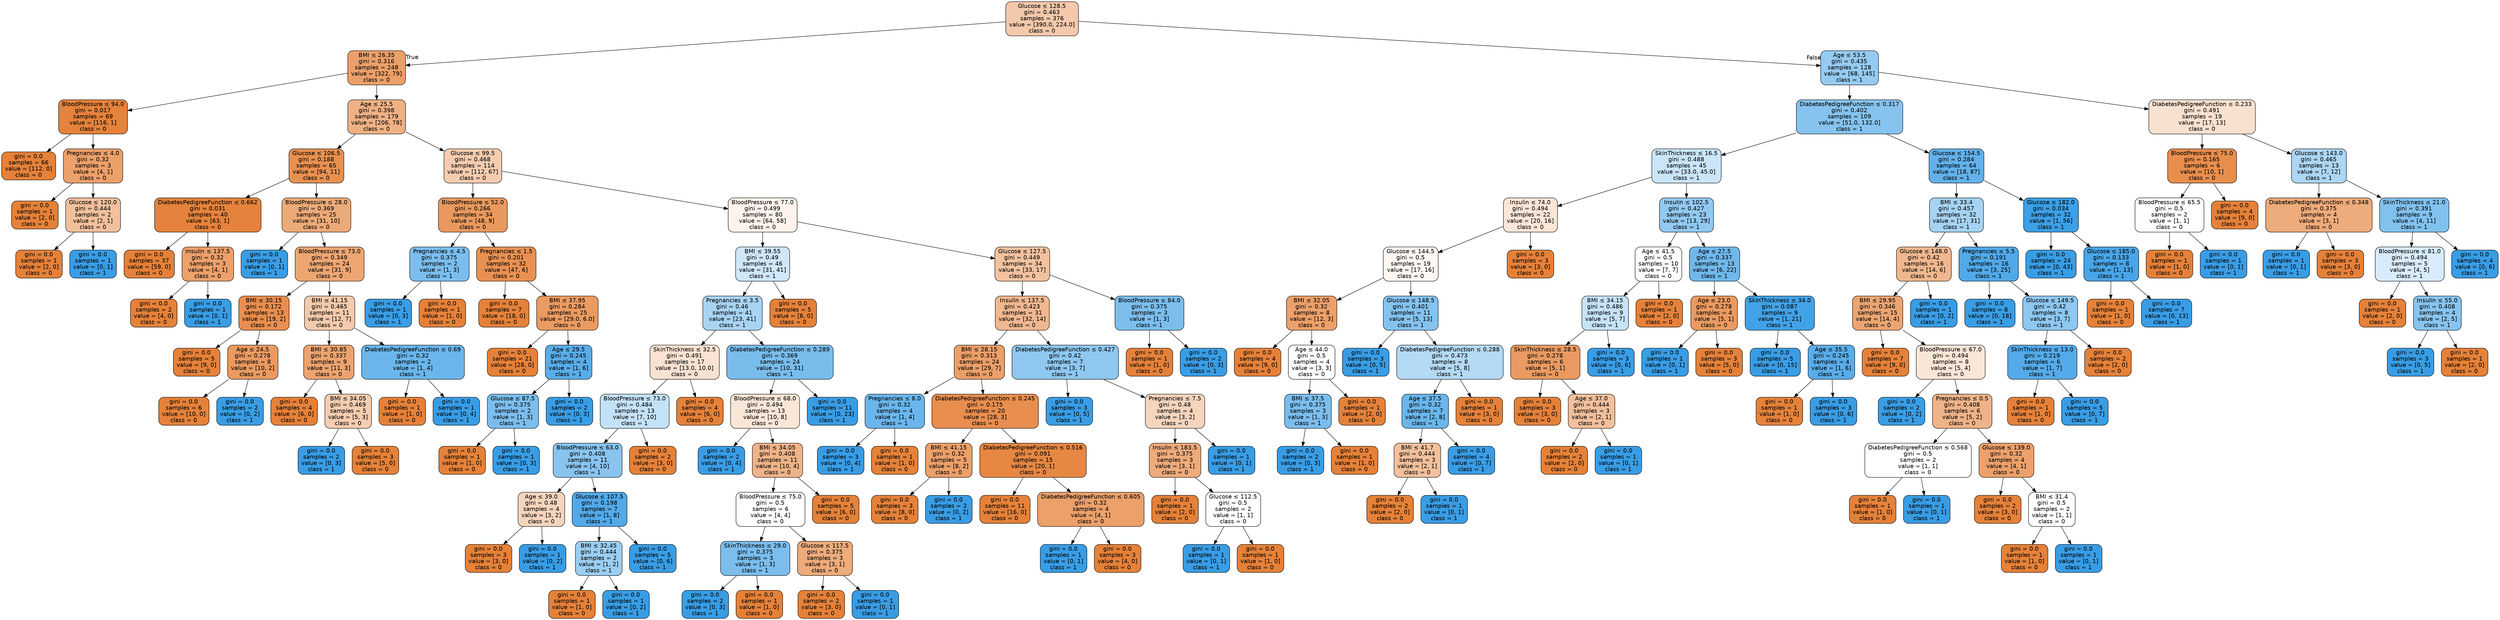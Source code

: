 digraph Tree {
node [shape=box, style="filled, rounded", color="black", fontname="helvetica"] ;
edge [fontname="helvetica"] ;
0 [label=<Glucose &le; 128.5<br/>gini = 0.463<br/>samples = 376<br/>value = [390.0, 224.0]<br/>class = 0>, fillcolor="#f4c9ab"] ;
1 [label=<BMI &le; 26.35<br/>gini = 0.316<br/>samples = 248<br/>value = [322, 79]<br/>class = 0>, fillcolor="#eba06a"] ;
0 -> 1 [labeldistance=2.5, labelangle=45, headlabel="True"] ;
2 [label=<BloodPressure &le; 94.0<br/>gini = 0.017<br/>samples = 69<br/>value = [116, 1]<br/>class = 0>, fillcolor="#e5823b"] ;
1 -> 2 ;
3 [label=<gini = 0.0<br/>samples = 66<br/>value = [112, 0]<br/>class = 0>, fillcolor="#e58139"] ;
2 -> 3 ;
4 [label=<Pregnancies &le; 4.0<br/>gini = 0.32<br/>samples = 3<br/>value = [4, 1]<br/>class = 0>, fillcolor="#eca06a"] ;
2 -> 4 ;
5 [label=<gini = 0.0<br/>samples = 1<br/>value = [2, 0]<br/>class = 0>, fillcolor="#e58139"] ;
4 -> 5 ;
6 [label=<Glucose &le; 120.0<br/>gini = 0.444<br/>samples = 2<br/>value = [2, 1]<br/>class = 0>, fillcolor="#f2c09c"] ;
4 -> 6 ;
7 [label=<gini = 0.0<br/>samples = 1<br/>value = [2, 0]<br/>class = 0>, fillcolor="#e58139"] ;
6 -> 7 ;
8 [label=<gini = 0.0<br/>samples = 1<br/>value = [0, 1]<br/>class = 1>, fillcolor="#399de5"] ;
6 -> 8 ;
9 [label=<Age &le; 25.5<br/>gini = 0.398<br/>samples = 179<br/>value = [206, 78]<br/>class = 0>, fillcolor="#efb184"] ;
1 -> 9 ;
10 [label=<Glucose &le; 106.5<br/>gini = 0.188<br/>samples = 65<br/>value = [94, 11]<br/>class = 0>, fillcolor="#e89050"] ;
9 -> 10 ;
11 [label=<DiabetesPedigreeFunction &le; 0.662<br/>gini = 0.031<br/>samples = 40<br/>value = [63, 1]<br/>class = 0>, fillcolor="#e5833c"] ;
10 -> 11 ;
12 [label=<gini = 0.0<br/>samples = 37<br/>value = [59, 0]<br/>class = 0>, fillcolor="#e58139"] ;
11 -> 12 ;
13 [label=<Insulin &le; 137.5<br/>gini = 0.32<br/>samples = 3<br/>value = [4, 1]<br/>class = 0>, fillcolor="#eca06a"] ;
11 -> 13 ;
14 [label=<gini = 0.0<br/>samples = 2<br/>value = [4, 0]<br/>class = 0>, fillcolor="#e58139"] ;
13 -> 14 ;
15 [label=<gini = 0.0<br/>samples = 1<br/>value = [0, 1]<br/>class = 1>, fillcolor="#399de5"] ;
13 -> 15 ;
16 [label=<BloodPressure &le; 28.0<br/>gini = 0.369<br/>samples = 25<br/>value = [31, 10]<br/>class = 0>, fillcolor="#edaa79"] ;
10 -> 16 ;
17 [label=<gini = 0.0<br/>samples = 1<br/>value = [0, 1]<br/>class = 1>, fillcolor="#399de5"] ;
16 -> 17 ;
18 [label=<BloodPressure &le; 73.0<br/>gini = 0.349<br/>samples = 24<br/>value = [31, 9]<br/>class = 0>, fillcolor="#eda672"] ;
16 -> 18 ;
19 [label=<BMI &le; 30.15<br/>gini = 0.172<br/>samples = 13<br/>value = [19, 2]<br/>class = 0>, fillcolor="#e88e4e"] ;
18 -> 19 ;
20 [label=<gini = 0.0<br/>samples = 5<br/>value = [9, 0]<br/>class = 0>, fillcolor="#e58139"] ;
19 -> 20 ;
21 [label=<Age &le; 24.5<br/>gini = 0.278<br/>samples = 8<br/>value = [10, 2]<br/>class = 0>, fillcolor="#ea9a61"] ;
19 -> 21 ;
22 [label=<gini = 0.0<br/>samples = 6<br/>value = [10, 0]<br/>class = 0>, fillcolor="#e58139"] ;
21 -> 22 ;
23 [label=<gini = 0.0<br/>samples = 2<br/>value = [0, 2]<br/>class = 1>, fillcolor="#399de5"] ;
21 -> 23 ;
24 [label=<BMI &le; 41.15<br/>gini = 0.465<br/>samples = 11<br/>value = [12, 7]<br/>class = 0>, fillcolor="#f4caac"] ;
18 -> 24 ;
25 [label=<BMI &le; 30.85<br/>gini = 0.337<br/>samples = 9<br/>value = [11, 3]<br/>class = 0>, fillcolor="#eca36f"] ;
24 -> 25 ;
26 [label=<gini = 0.0<br/>samples = 4<br/>value = [6, 0]<br/>class = 0>, fillcolor="#e58139"] ;
25 -> 26 ;
27 [label=<BMI &le; 34.05<br/>gini = 0.469<br/>samples = 5<br/>value = [5, 3]<br/>class = 0>, fillcolor="#f5cdb0"] ;
25 -> 27 ;
28 [label=<gini = 0.0<br/>samples = 2<br/>value = [0, 3]<br/>class = 1>, fillcolor="#399de5"] ;
27 -> 28 ;
29 [label=<gini = 0.0<br/>samples = 3<br/>value = [5, 0]<br/>class = 0>, fillcolor="#e58139"] ;
27 -> 29 ;
30 [label=<DiabetesPedigreeFunction &le; 0.69<br/>gini = 0.32<br/>samples = 2<br/>value = [1, 4]<br/>class = 1>, fillcolor="#6ab6ec"] ;
24 -> 30 ;
31 [label=<gini = 0.0<br/>samples = 1<br/>value = [1, 0]<br/>class = 0>, fillcolor="#e58139"] ;
30 -> 31 ;
32 [label=<gini = 0.0<br/>samples = 1<br/>value = [0, 4]<br/>class = 1>, fillcolor="#399de5"] ;
30 -> 32 ;
33 [label=<Glucose &le; 99.5<br/>gini = 0.468<br/>samples = 114<br/>value = [112, 67]<br/>class = 0>, fillcolor="#f5ccaf"] ;
9 -> 33 ;
34 [label=<BloodPressure &le; 52.0<br/>gini = 0.266<br/>samples = 34<br/>value = [48, 9]<br/>class = 0>, fillcolor="#ea995e"] ;
33 -> 34 ;
35 [label=<Pregnancies &le; 4.5<br/>gini = 0.375<br/>samples = 2<br/>value = [1, 3]<br/>class = 1>, fillcolor="#7bbeee"] ;
34 -> 35 ;
36 [label=<gini = 0.0<br/>samples = 1<br/>value = [0, 3]<br/>class = 1>, fillcolor="#399de5"] ;
35 -> 36 ;
37 [label=<gini = 0.0<br/>samples = 1<br/>value = [1, 0]<br/>class = 0>, fillcolor="#e58139"] ;
35 -> 37 ;
38 [label=<Pregnancies &le; 1.5<br/>gini = 0.201<br/>samples = 32<br/>value = [47, 6]<br/>class = 0>, fillcolor="#e89152"] ;
34 -> 38 ;
39 [label=<gini = 0.0<br/>samples = 7<br/>value = [18, 0]<br/>class = 0>, fillcolor="#e58139"] ;
38 -> 39 ;
40 [label=<BMI &le; 37.95<br/>gini = 0.284<br/>samples = 25<br/>value = [29.0, 6.0]<br/>class = 0>, fillcolor="#ea9b62"] ;
38 -> 40 ;
41 [label=<gini = 0.0<br/>samples = 21<br/>value = [28, 0]<br/>class = 0>, fillcolor="#e58139"] ;
40 -> 41 ;
42 [label=<Age &le; 29.5<br/>gini = 0.245<br/>samples = 4<br/>value = [1, 6]<br/>class = 1>, fillcolor="#5aade9"] ;
40 -> 42 ;
43 [label=<Glucose &le; 87.5<br/>gini = 0.375<br/>samples = 2<br/>value = [1, 3]<br/>class = 1>, fillcolor="#7bbeee"] ;
42 -> 43 ;
44 [label=<gini = 0.0<br/>samples = 1<br/>value = [1, 0]<br/>class = 0>, fillcolor="#e58139"] ;
43 -> 44 ;
45 [label=<gini = 0.0<br/>samples = 1<br/>value = [0, 3]<br/>class = 1>, fillcolor="#399de5"] ;
43 -> 45 ;
46 [label=<gini = 0.0<br/>samples = 2<br/>value = [0, 3]<br/>class = 1>, fillcolor="#399de5"] ;
42 -> 46 ;
47 [label=<BloodPressure &le; 77.0<br/>gini = 0.499<br/>samples = 80<br/>value = [64, 58]<br/>class = 0>, fillcolor="#fdf3ec"] ;
33 -> 47 ;
48 [label=<BMI &le; 39.55<br/>gini = 0.49<br/>samples = 46<br/>value = [31, 41]<br/>class = 1>, fillcolor="#cfe7f9"] ;
47 -> 48 ;
49 [label=<Pregnancies &le; 3.5<br/>gini = 0.46<br/>samples = 41<br/>value = [23, 41]<br/>class = 1>, fillcolor="#a8d4f4"] ;
48 -> 49 ;
50 [label=<SkinThickness &le; 32.5<br/>gini = 0.491<br/>samples = 17<br/>value = [13.0, 10.0]<br/>class = 0>, fillcolor="#f9e2d1"] ;
49 -> 50 ;
51 [label=<BloodPressure &le; 73.0<br/>gini = 0.484<br/>samples = 13<br/>value = [7, 10]<br/>class = 1>, fillcolor="#c4e2f7"] ;
50 -> 51 ;
52 [label=<BloodPressure &le; 63.0<br/>gini = 0.408<br/>samples = 11<br/>value = [4, 10]<br/>class = 1>, fillcolor="#88c4ef"] ;
51 -> 52 ;
53 [label=<Age &le; 39.0<br/>gini = 0.48<br/>samples = 4<br/>value = [3, 2]<br/>class = 0>, fillcolor="#f6d5bd"] ;
52 -> 53 ;
54 [label=<gini = 0.0<br/>samples = 3<br/>value = [3, 0]<br/>class = 0>, fillcolor="#e58139"] ;
53 -> 54 ;
55 [label=<gini = 0.0<br/>samples = 1<br/>value = [0, 2]<br/>class = 1>, fillcolor="#399de5"] ;
53 -> 55 ;
56 [label=<Glucose &le; 107.5<br/>gini = 0.198<br/>samples = 7<br/>value = [1, 8]<br/>class = 1>, fillcolor="#52a9e8"] ;
52 -> 56 ;
57 [label=<BMI &le; 32.45<br/>gini = 0.444<br/>samples = 2<br/>value = [1, 2]<br/>class = 1>, fillcolor="#9ccef2"] ;
56 -> 57 ;
58 [label=<gini = 0.0<br/>samples = 1<br/>value = [1, 0]<br/>class = 0>, fillcolor="#e58139"] ;
57 -> 58 ;
59 [label=<gini = 0.0<br/>samples = 1<br/>value = [0, 2]<br/>class = 1>, fillcolor="#399de5"] ;
57 -> 59 ;
60 [label=<gini = 0.0<br/>samples = 5<br/>value = [0, 6]<br/>class = 1>, fillcolor="#399de5"] ;
56 -> 60 ;
61 [label=<gini = 0.0<br/>samples = 2<br/>value = [3, 0]<br/>class = 0>, fillcolor="#e58139"] ;
51 -> 61 ;
62 [label=<gini = 0.0<br/>samples = 4<br/>value = [6, 0]<br/>class = 0>, fillcolor="#e58139"] ;
50 -> 62 ;
63 [label=<DiabetesPedigreeFunction &le; 0.289<br/>gini = 0.369<br/>samples = 24<br/>value = [10, 31]<br/>class = 1>, fillcolor="#79bded"] ;
49 -> 63 ;
64 [label=<BloodPressure &le; 68.0<br/>gini = 0.494<br/>samples = 13<br/>value = [10, 8]<br/>class = 0>, fillcolor="#fae6d7"] ;
63 -> 64 ;
65 [label=<gini = 0.0<br/>samples = 2<br/>value = [0, 4]<br/>class = 1>, fillcolor="#399de5"] ;
64 -> 65 ;
66 [label=<BMI &le; 34.05<br/>gini = 0.408<br/>samples = 11<br/>value = [10, 4]<br/>class = 0>, fillcolor="#efb388"] ;
64 -> 66 ;
67 [label=<BloodPressure &le; 75.0<br/>gini = 0.5<br/>samples = 6<br/>value = [4, 4]<br/>class = 0>, fillcolor="#ffffff"] ;
66 -> 67 ;
68 [label=<SkinThickness &le; 29.0<br/>gini = 0.375<br/>samples = 3<br/>value = [1, 3]<br/>class = 1>, fillcolor="#7bbeee"] ;
67 -> 68 ;
69 [label=<gini = 0.0<br/>samples = 2<br/>value = [0, 3]<br/>class = 1>, fillcolor="#399de5"] ;
68 -> 69 ;
70 [label=<gini = 0.0<br/>samples = 1<br/>value = [1, 0]<br/>class = 0>, fillcolor="#e58139"] ;
68 -> 70 ;
71 [label=<Glucose &le; 117.5<br/>gini = 0.375<br/>samples = 3<br/>value = [3, 1]<br/>class = 0>, fillcolor="#eeab7b"] ;
67 -> 71 ;
72 [label=<gini = 0.0<br/>samples = 2<br/>value = [3, 0]<br/>class = 0>, fillcolor="#e58139"] ;
71 -> 72 ;
73 [label=<gini = 0.0<br/>samples = 1<br/>value = [0, 1]<br/>class = 1>, fillcolor="#399de5"] ;
71 -> 73 ;
74 [label=<gini = 0.0<br/>samples = 5<br/>value = [6, 0]<br/>class = 0>, fillcolor="#e58139"] ;
66 -> 74 ;
75 [label=<gini = 0.0<br/>samples = 11<br/>value = [0, 23]<br/>class = 1>, fillcolor="#399de5"] ;
63 -> 75 ;
76 [label=<gini = 0.0<br/>samples = 5<br/>value = [8, 0]<br/>class = 0>, fillcolor="#e58139"] ;
48 -> 76 ;
77 [label=<Glucose &le; 127.5<br/>gini = 0.449<br/>samples = 34<br/>value = [33, 17]<br/>class = 0>, fillcolor="#f2c29f"] ;
47 -> 77 ;
78 [label=<Insulin &le; 137.5<br/>gini = 0.423<br/>samples = 31<br/>value = [32, 14]<br/>class = 0>, fillcolor="#f0b890"] ;
77 -> 78 ;
79 [label=<BMI &le; 28.15<br/>gini = 0.313<br/>samples = 24<br/>value = [29, 7]<br/>class = 0>, fillcolor="#eb9f69"] ;
78 -> 79 ;
80 [label=<Pregnancies &le; 8.0<br/>gini = 0.32<br/>samples = 4<br/>value = [1, 4]<br/>class = 1>, fillcolor="#6ab6ec"] ;
79 -> 80 ;
81 [label=<gini = 0.0<br/>samples = 3<br/>value = [0, 4]<br/>class = 1>, fillcolor="#399de5"] ;
80 -> 81 ;
82 [label=<gini = 0.0<br/>samples = 1<br/>value = [1, 0]<br/>class = 0>, fillcolor="#e58139"] ;
80 -> 82 ;
83 [label=<DiabetesPedigreeFunction &le; 0.245<br/>gini = 0.175<br/>samples = 20<br/>value = [28, 3]<br/>class = 0>, fillcolor="#e88e4e"] ;
79 -> 83 ;
84 [label=<BMI &le; 41.15<br/>gini = 0.32<br/>samples = 5<br/>value = [8, 2]<br/>class = 0>, fillcolor="#eca06a"] ;
83 -> 84 ;
85 [label=<gini = 0.0<br/>samples = 3<br/>value = [8, 0]<br/>class = 0>, fillcolor="#e58139"] ;
84 -> 85 ;
86 [label=<gini = 0.0<br/>samples = 2<br/>value = [0, 2]<br/>class = 1>, fillcolor="#399de5"] ;
84 -> 86 ;
87 [label=<DiabetesPedigreeFunction &le; 0.516<br/>gini = 0.091<br/>samples = 15<br/>value = [20, 1]<br/>class = 0>, fillcolor="#e68743"] ;
83 -> 87 ;
88 [label=<gini = 0.0<br/>samples = 11<br/>value = [16, 0]<br/>class = 0>, fillcolor="#e58139"] ;
87 -> 88 ;
89 [label=<DiabetesPedigreeFunction &le; 0.605<br/>gini = 0.32<br/>samples = 4<br/>value = [4, 1]<br/>class = 0>, fillcolor="#eca06a"] ;
87 -> 89 ;
90 [label=<gini = 0.0<br/>samples = 1<br/>value = [0, 1]<br/>class = 1>, fillcolor="#399de5"] ;
89 -> 90 ;
91 [label=<gini = 0.0<br/>samples = 3<br/>value = [4, 0]<br/>class = 0>, fillcolor="#e58139"] ;
89 -> 91 ;
92 [label=<DiabetesPedigreeFunction &le; 0.427<br/>gini = 0.42<br/>samples = 7<br/>value = [3, 7]<br/>class = 1>, fillcolor="#8ec7f0"] ;
78 -> 92 ;
93 [label=<gini = 0.0<br/>samples = 3<br/>value = [0, 5]<br/>class = 1>, fillcolor="#399de5"] ;
92 -> 93 ;
94 [label=<Pregnancies &le; 7.5<br/>gini = 0.48<br/>samples = 4<br/>value = [3, 2]<br/>class = 0>, fillcolor="#f6d5bd"] ;
92 -> 94 ;
95 [label=<Insulin &le; 183.5<br/>gini = 0.375<br/>samples = 3<br/>value = [3, 1]<br/>class = 0>, fillcolor="#eeab7b"] ;
94 -> 95 ;
96 [label=<gini = 0.0<br/>samples = 1<br/>value = [2, 0]<br/>class = 0>, fillcolor="#e58139"] ;
95 -> 96 ;
97 [label=<Glucose &le; 112.5<br/>gini = 0.5<br/>samples = 2<br/>value = [1, 1]<br/>class = 0>, fillcolor="#ffffff"] ;
95 -> 97 ;
98 [label=<gini = 0.0<br/>samples = 1<br/>value = [0, 1]<br/>class = 1>, fillcolor="#399de5"] ;
97 -> 98 ;
99 [label=<gini = 0.0<br/>samples = 1<br/>value = [1, 0]<br/>class = 0>, fillcolor="#e58139"] ;
97 -> 99 ;
100 [label=<gini = 0.0<br/>samples = 1<br/>value = [0, 1]<br/>class = 1>, fillcolor="#399de5"] ;
94 -> 100 ;
101 [label=<BloodPressure &le; 84.0<br/>gini = 0.375<br/>samples = 3<br/>value = [1, 3]<br/>class = 1>, fillcolor="#7bbeee"] ;
77 -> 101 ;
102 [label=<gini = 0.0<br/>samples = 1<br/>value = [1, 0]<br/>class = 0>, fillcolor="#e58139"] ;
101 -> 102 ;
103 [label=<gini = 0.0<br/>samples = 2<br/>value = [0, 3]<br/>class = 1>, fillcolor="#399de5"] ;
101 -> 103 ;
104 [label=<Age &le; 53.5<br/>gini = 0.435<br/>samples = 128<br/>value = [68, 145]<br/>class = 1>, fillcolor="#96cbf1"] ;
0 -> 104 [labeldistance=2.5, labelangle=-45, headlabel="False"] ;
105 [label=<DiabetesPedigreeFunction &le; 0.317<br/>gini = 0.402<br/>samples = 109<br/>value = [51.0, 132.0]<br/>class = 1>, fillcolor="#86c3ef"] ;
104 -> 105 ;
106 [label=<SkinThickness &le; 16.5<br/>gini = 0.488<br/>samples = 45<br/>value = [33.0, 45.0]<br/>class = 1>, fillcolor="#cae5f8"] ;
105 -> 106 ;
107 [label=<Insulin &le; 74.0<br/>gini = 0.494<br/>samples = 22<br/>value = [20, 16]<br/>class = 0>, fillcolor="#fae6d7"] ;
106 -> 107 ;
108 [label=<Glucose &le; 144.5<br/>gini = 0.5<br/>samples = 19<br/>value = [17, 16]<br/>class = 0>, fillcolor="#fdf8f3"] ;
107 -> 108 ;
109 [label=<BMI &le; 32.05<br/>gini = 0.32<br/>samples = 8<br/>value = [12, 3]<br/>class = 0>, fillcolor="#eca06a"] ;
108 -> 109 ;
110 [label=<gini = 0.0<br/>samples = 4<br/>value = [9, 0]<br/>class = 0>, fillcolor="#e58139"] ;
109 -> 110 ;
111 [label=<Age &le; 44.0<br/>gini = 0.5<br/>samples = 4<br/>value = [3, 3]<br/>class = 0>, fillcolor="#ffffff"] ;
109 -> 111 ;
112 [label=<BMI &le; 37.5<br/>gini = 0.375<br/>samples = 3<br/>value = [1, 3]<br/>class = 1>, fillcolor="#7bbeee"] ;
111 -> 112 ;
113 [label=<gini = 0.0<br/>samples = 2<br/>value = [0, 3]<br/>class = 1>, fillcolor="#399de5"] ;
112 -> 113 ;
114 [label=<gini = 0.0<br/>samples = 1<br/>value = [1, 0]<br/>class = 0>, fillcolor="#e58139"] ;
112 -> 114 ;
115 [label=<gini = 0.0<br/>samples = 1<br/>value = [2, 0]<br/>class = 0>, fillcolor="#e58139"] ;
111 -> 115 ;
116 [label=<Glucose &le; 148.5<br/>gini = 0.401<br/>samples = 11<br/>value = [5, 13]<br/>class = 1>, fillcolor="#85c3ef"] ;
108 -> 116 ;
117 [label=<gini = 0.0<br/>samples = 3<br/>value = [0, 5]<br/>class = 1>, fillcolor="#399de5"] ;
116 -> 117 ;
118 [label=<DiabetesPedigreeFunction &le; 0.288<br/>gini = 0.473<br/>samples = 8<br/>value = [5, 8]<br/>class = 1>, fillcolor="#b5daf5"] ;
116 -> 118 ;
119 [label=<Age &le; 37.5<br/>gini = 0.32<br/>samples = 7<br/>value = [2, 8]<br/>class = 1>, fillcolor="#6ab6ec"] ;
118 -> 119 ;
120 [label=<BMI &le; 41.7<br/>gini = 0.444<br/>samples = 3<br/>value = [2, 1]<br/>class = 0>, fillcolor="#f2c09c"] ;
119 -> 120 ;
121 [label=<gini = 0.0<br/>samples = 2<br/>value = [2, 0]<br/>class = 0>, fillcolor="#e58139"] ;
120 -> 121 ;
122 [label=<gini = 0.0<br/>samples = 1<br/>value = [0, 1]<br/>class = 1>, fillcolor="#399de5"] ;
120 -> 122 ;
123 [label=<gini = 0.0<br/>samples = 4<br/>value = [0, 7]<br/>class = 1>, fillcolor="#399de5"] ;
119 -> 123 ;
124 [label=<gini = 0.0<br/>samples = 1<br/>value = [3, 0]<br/>class = 0>, fillcolor="#e58139"] ;
118 -> 124 ;
125 [label=<gini = 0.0<br/>samples = 3<br/>value = [3, 0]<br/>class = 0>, fillcolor="#e58139"] ;
107 -> 125 ;
126 [label=<Insulin &le; 102.5<br/>gini = 0.427<br/>samples = 23<br/>value = [13, 29]<br/>class = 1>, fillcolor="#92c9f1"] ;
106 -> 126 ;
127 [label=<Age &le; 41.5<br/>gini = 0.5<br/>samples = 10<br/>value = [7, 7]<br/>class = 0>, fillcolor="#ffffff"] ;
126 -> 127 ;
128 [label=<BMI &le; 34.15<br/>gini = 0.486<br/>samples = 9<br/>value = [5, 7]<br/>class = 1>, fillcolor="#c6e3f8"] ;
127 -> 128 ;
129 [label=<SkinThickness &le; 28.5<br/>gini = 0.278<br/>samples = 6<br/>value = [5, 1]<br/>class = 0>, fillcolor="#ea9a61"] ;
128 -> 129 ;
130 [label=<gini = 0.0<br/>samples = 3<br/>value = [3, 0]<br/>class = 0>, fillcolor="#e58139"] ;
129 -> 130 ;
131 [label=<Age &le; 37.0<br/>gini = 0.444<br/>samples = 3<br/>value = [2, 1]<br/>class = 0>, fillcolor="#f2c09c"] ;
129 -> 131 ;
132 [label=<gini = 0.0<br/>samples = 2<br/>value = [2, 0]<br/>class = 0>, fillcolor="#e58139"] ;
131 -> 132 ;
133 [label=<gini = 0.0<br/>samples = 1<br/>value = [0, 1]<br/>class = 1>, fillcolor="#399de5"] ;
131 -> 133 ;
134 [label=<gini = 0.0<br/>samples = 3<br/>value = [0, 6]<br/>class = 1>, fillcolor="#399de5"] ;
128 -> 134 ;
135 [label=<gini = 0.0<br/>samples = 1<br/>value = [2, 0]<br/>class = 0>, fillcolor="#e58139"] ;
127 -> 135 ;
136 [label=<Age &le; 27.5<br/>gini = 0.337<br/>samples = 13<br/>value = [6, 22]<br/>class = 1>, fillcolor="#6fb8ec"] ;
126 -> 136 ;
137 [label=<Age &le; 23.0<br/>gini = 0.278<br/>samples = 4<br/>value = [5, 1]<br/>class = 0>, fillcolor="#ea9a61"] ;
136 -> 137 ;
138 [label=<gini = 0.0<br/>samples = 1<br/>value = [0, 1]<br/>class = 1>, fillcolor="#399de5"] ;
137 -> 138 ;
139 [label=<gini = 0.0<br/>samples = 3<br/>value = [5, 0]<br/>class = 0>, fillcolor="#e58139"] ;
137 -> 139 ;
140 [label=<SkinThickness &le; 34.0<br/>gini = 0.087<br/>samples = 9<br/>value = [1, 21]<br/>class = 1>, fillcolor="#42a2e6"] ;
136 -> 140 ;
141 [label=<gini = 0.0<br/>samples = 5<br/>value = [0, 15]<br/>class = 1>, fillcolor="#399de5"] ;
140 -> 141 ;
142 [label=<Age &le; 35.5<br/>gini = 0.245<br/>samples = 4<br/>value = [1, 6]<br/>class = 1>, fillcolor="#5aade9"] ;
140 -> 142 ;
143 [label=<gini = 0.0<br/>samples = 1<br/>value = [1, 0]<br/>class = 0>, fillcolor="#e58139"] ;
142 -> 143 ;
144 [label=<gini = 0.0<br/>samples = 3<br/>value = [0, 6]<br/>class = 1>, fillcolor="#399de5"] ;
142 -> 144 ;
145 [label=<Glucose &le; 154.5<br/>gini = 0.284<br/>samples = 64<br/>value = [18, 87]<br/>class = 1>, fillcolor="#62b1ea"] ;
105 -> 145 ;
146 [label=<BMI &le; 33.4<br/>gini = 0.457<br/>samples = 32<br/>value = [17, 31]<br/>class = 1>, fillcolor="#a6d3f3"] ;
145 -> 146 ;
147 [label=<Glucose &le; 148.0<br/>gini = 0.42<br/>samples = 16<br/>value = [14, 6]<br/>class = 0>, fillcolor="#f0b78e"] ;
146 -> 147 ;
148 [label=<BMI &le; 29.95<br/>gini = 0.346<br/>samples = 15<br/>value = [14, 4]<br/>class = 0>, fillcolor="#eca572"] ;
147 -> 148 ;
149 [label=<gini = 0.0<br/>samples = 7<br/>value = [9, 0]<br/>class = 0>, fillcolor="#e58139"] ;
148 -> 149 ;
150 [label=<BloodPressure &le; 67.0<br/>gini = 0.494<br/>samples = 8<br/>value = [5, 4]<br/>class = 0>, fillcolor="#fae6d7"] ;
148 -> 150 ;
151 [label=<gini = 0.0<br/>samples = 2<br/>value = [0, 2]<br/>class = 1>, fillcolor="#399de5"] ;
150 -> 151 ;
152 [label=<Pregnancies &le; 0.5<br/>gini = 0.408<br/>samples = 6<br/>value = [5, 2]<br/>class = 0>, fillcolor="#efb388"] ;
150 -> 152 ;
153 [label=<DiabetesPedigreeFunction &le; 0.568<br/>gini = 0.5<br/>samples = 2<br/>value = [1, 1]<br/>class = 0>, fillcolor="#ffffff"] ;
152 -> 153 ;
154 [label=<gini = 0.0<br/>samples = 1<br/>value = [1, 0]<br/>class = 0>, fillcolor="#e58139"] ;
153 -> 154 ;
155 [label=<gini = 0.0<br/>samples = 1<br/>value = [0, 1]<br/>class = 1>, fillcolor="#399de5"] ;
153 -> 155 ;
156 [label=<Glucose &le; 139.0<br/>gini = 0.32<br/>samples = 4<br/>value = [4, 1]<br/>class = 0>, fillcolor="#eca06a"] ;
152 -> 156 ;
157 [label=<gini = 0.0<br/>samples = 2<br/>value = [3, 0]<br/>class = 0>, fillcolor="#e58139"] ;
156 -> 157 ;
158 [label=<BMI &le; 31.4<br/>gini = 0.5<br/>samples = 2<br/>value = [1, 1]<br/>class = 0>, fillcolor="#ffffff"] ;
156 -> 158 ;
159 [label=<gini = 0.0<br/>samples = 1<br/>value = [1, 0]<br/>class = 0>, fillcolor="#e58139"] ;
158 -> 159 ;
160 [label=<gini = 0.0<br/>samples = 1<br/>value = [0, 1]<br/>class = 1>, fillcolor="#399de5"] ;
158 -> 160 ;
161 [label=<gini = 0.0<br/>samples = 1<br/>value = [0, 2]<br/>class = 1>, fillcolor="#399de5"] ;
147 -> 161 ;
162 [label=<Pregnancies &le; 5.5<br/>gini = 0.191<br/>samples = 16<br/>value = [3, 25]<br/>class = 1>, fillcolor="#51a9e8"] ;
146 -> 162 ;
163 [label=<gini = 0.0<br/>samples = 8<br/>value = [0, 18]<br/>class = 1>, fillcolor="#399de5"] ;
162 -> 163 ;
164 [label=<Glucose &le; 149.5<br/>gini = 0.42<br/>samples = 8<br/>value = [3, 7]<br/>class = 1>, fillcolor="#8ec7f0"] ;
162 -> 164 ;
165 [label=<SkinThickness &le; 13.0<br/>gini = 0.219<br/>samples = 6<br/>value = [1, 7]<br/>class = 1>, fillcolor="#55abe9"] ;
164 -> 165 ;
166 [label=<gini = 0.0<br/>samples = 1<br/>value = [1, 0]<br/>class = 0>, fillcolor="#e58139"] ;
165 -> 166 ;
167 [label=<gini = 0.0<br/>samples = 5<br/>value = [0, 7]<br/>class = 1>, fillcolor="#399de5"] ;
165 -> 167 ;
168 [label=<gini = 0.0<br/>samples = 2<br/>value = [2, 0]<br/>class = 0>, fillcolor="#e58139"] ;
164 -> 168 ;
169 [label=<Glucose &le; 182.0<br/>gini = 0.034<br/>samples = 32<br/>value = [1, 56]<br/>class = 1>, fillcolor="#3d9fe5"] ;
145 -> 169 ;
170 [label=<gini = 0.0<br/>samples = 24<br/>value = [0, 43]<br/>class = 1>, fillcolor="#399de5"] ;
169 -> 170 ;
171 [label=<Glucose &le; 185.0<br/>gini = 0.133<br/>samples = 8<br/>value = [1, 13]<br/>class = 1>, fillcolor="#48a5e7"] ;
169 -> 171 ;
172 [label=<gini = 0.0<br/>samples = 1<br/>value = [1, 0]<br/>class = 0>, fillcolor="#e58139"] ;
171 -> 172 ;
173 [label=<gini = 0.0<br/>samples = 7<br/>value = [0, 13]<br/>class = 1>, fillcolor="#399de5"] ;
171 -> 173 ;
174 [label=<DiabetesPedigreeFunction &le; 0.233<br/>gini = 0.491<br/>samples = 19<br/>value = [17, 13]<br/>class = 0>, fillcolor="#f9e1d0"] ;
104 -> 174 ;
175 [label=<BloodPressure &le; 75.0<br/>gini = 0.165<br/>samples = 6<br/>value = [10, 1]<br/>class = 0>, fillcolor="#e88e4d"] ;
174 -> 175 ;
176 [label=<BloodPressure &le; 65.5<br/>gini = 0.5<br/>samples = 2<br/>value = [1, 1]<br/>class = 0>, fillcolor="#ffffff"] ;
175 -> 176 ;
177 [label=<gini = 0.0<br/>samples = 1<br/>value = [1, 0]<br/>class = 0>, fillcolor="#e58139"] ;
176 -> 177 ;
178 [label=<gini = 0.0<br/>samples = 1<br/>value = [0, 1]<br/>class = 1>, fillcolor="#399de5"] ;
176 -> 178 ;
179 [label=<gini = 0.0<br/>samples = 4<br/>value = [9, 0]<br/>class = 0>, fillcolor="#e58139"] ;
175 -> 179 ;
180 [label=<Glucose &le; 143.0<br/>gini = 0.465<br/>samples = 13<br/>value = [7, 12]<br/>class = 1>, fillcolor="#acd6f4"] ;
174 -> 180 ;
181 [label=<DiabetesPedigreeFunction &le; 0.348<br/>gini = 0.375<br/>samples = 4<br/>value = [3, 1]<br/>class = 0>, fillcolor="#eeab7b"] ;
180 -> 181 ;
182 [label=<gini = 0.0<br/>samples = 1<br/>value = [0, 1]<br/>class = 1>, fillcolor="#399de5"] ;
181 -> 182 ;
183 [label=<gini = 0.0<br/>samples = 3<br/>value = [3, 0]<br/>class = 0>, fillcolor="#e58139"] ;
181 -> 183 ;
184 [label=<SkinThickness &le; 21.0<br/>gini = 0.391<br/>samples = 9<br/>value = [4, 11]<br/>class = 1>, fillcolor="#81c1ee"] ;
180 -> 184 ;
185 [label=<BloodPressure &le; 81.0<br/>gini = 0.494<br/>samples = 5<br/>value = [4, 5]<br/>class = 1>, fillcolor="#d7ebfa"] ;
184 -> 185 ;
186 [label=<gini = 0.0<br/>samples = 1<br/>value = [2, 0]<br/>class = 0>, fillcolor="#e58139"] ;
185 -> 186 ;
187 [label=<Insulin &le; 55.0<br/>gini = 0.408<br/>samples = 4<br/>value = [2, 5]<br/>class = 1>, fillcolor="#88c4ef"] ;
185 -> 187 ;
188 [label=<gini = 0.0<br/>samples = 3<br/>value = [0, 5]<br/>class = 1>, fillcolor="#399de5"] ;
187 -> 188 ;
189 [label=<gini = 0.0<br/>samples = 1<br/>value = [2, 0]<br/>class = 0>, fillcolor="#e58139"] ;
187 -> 189 ;
190 [label=<gini = 0.0<br/>samples = 4<br/>value = [0, 6]<br/>class = 1>, fillcolor="#399de5"] ;
184 -> 190 ;
}